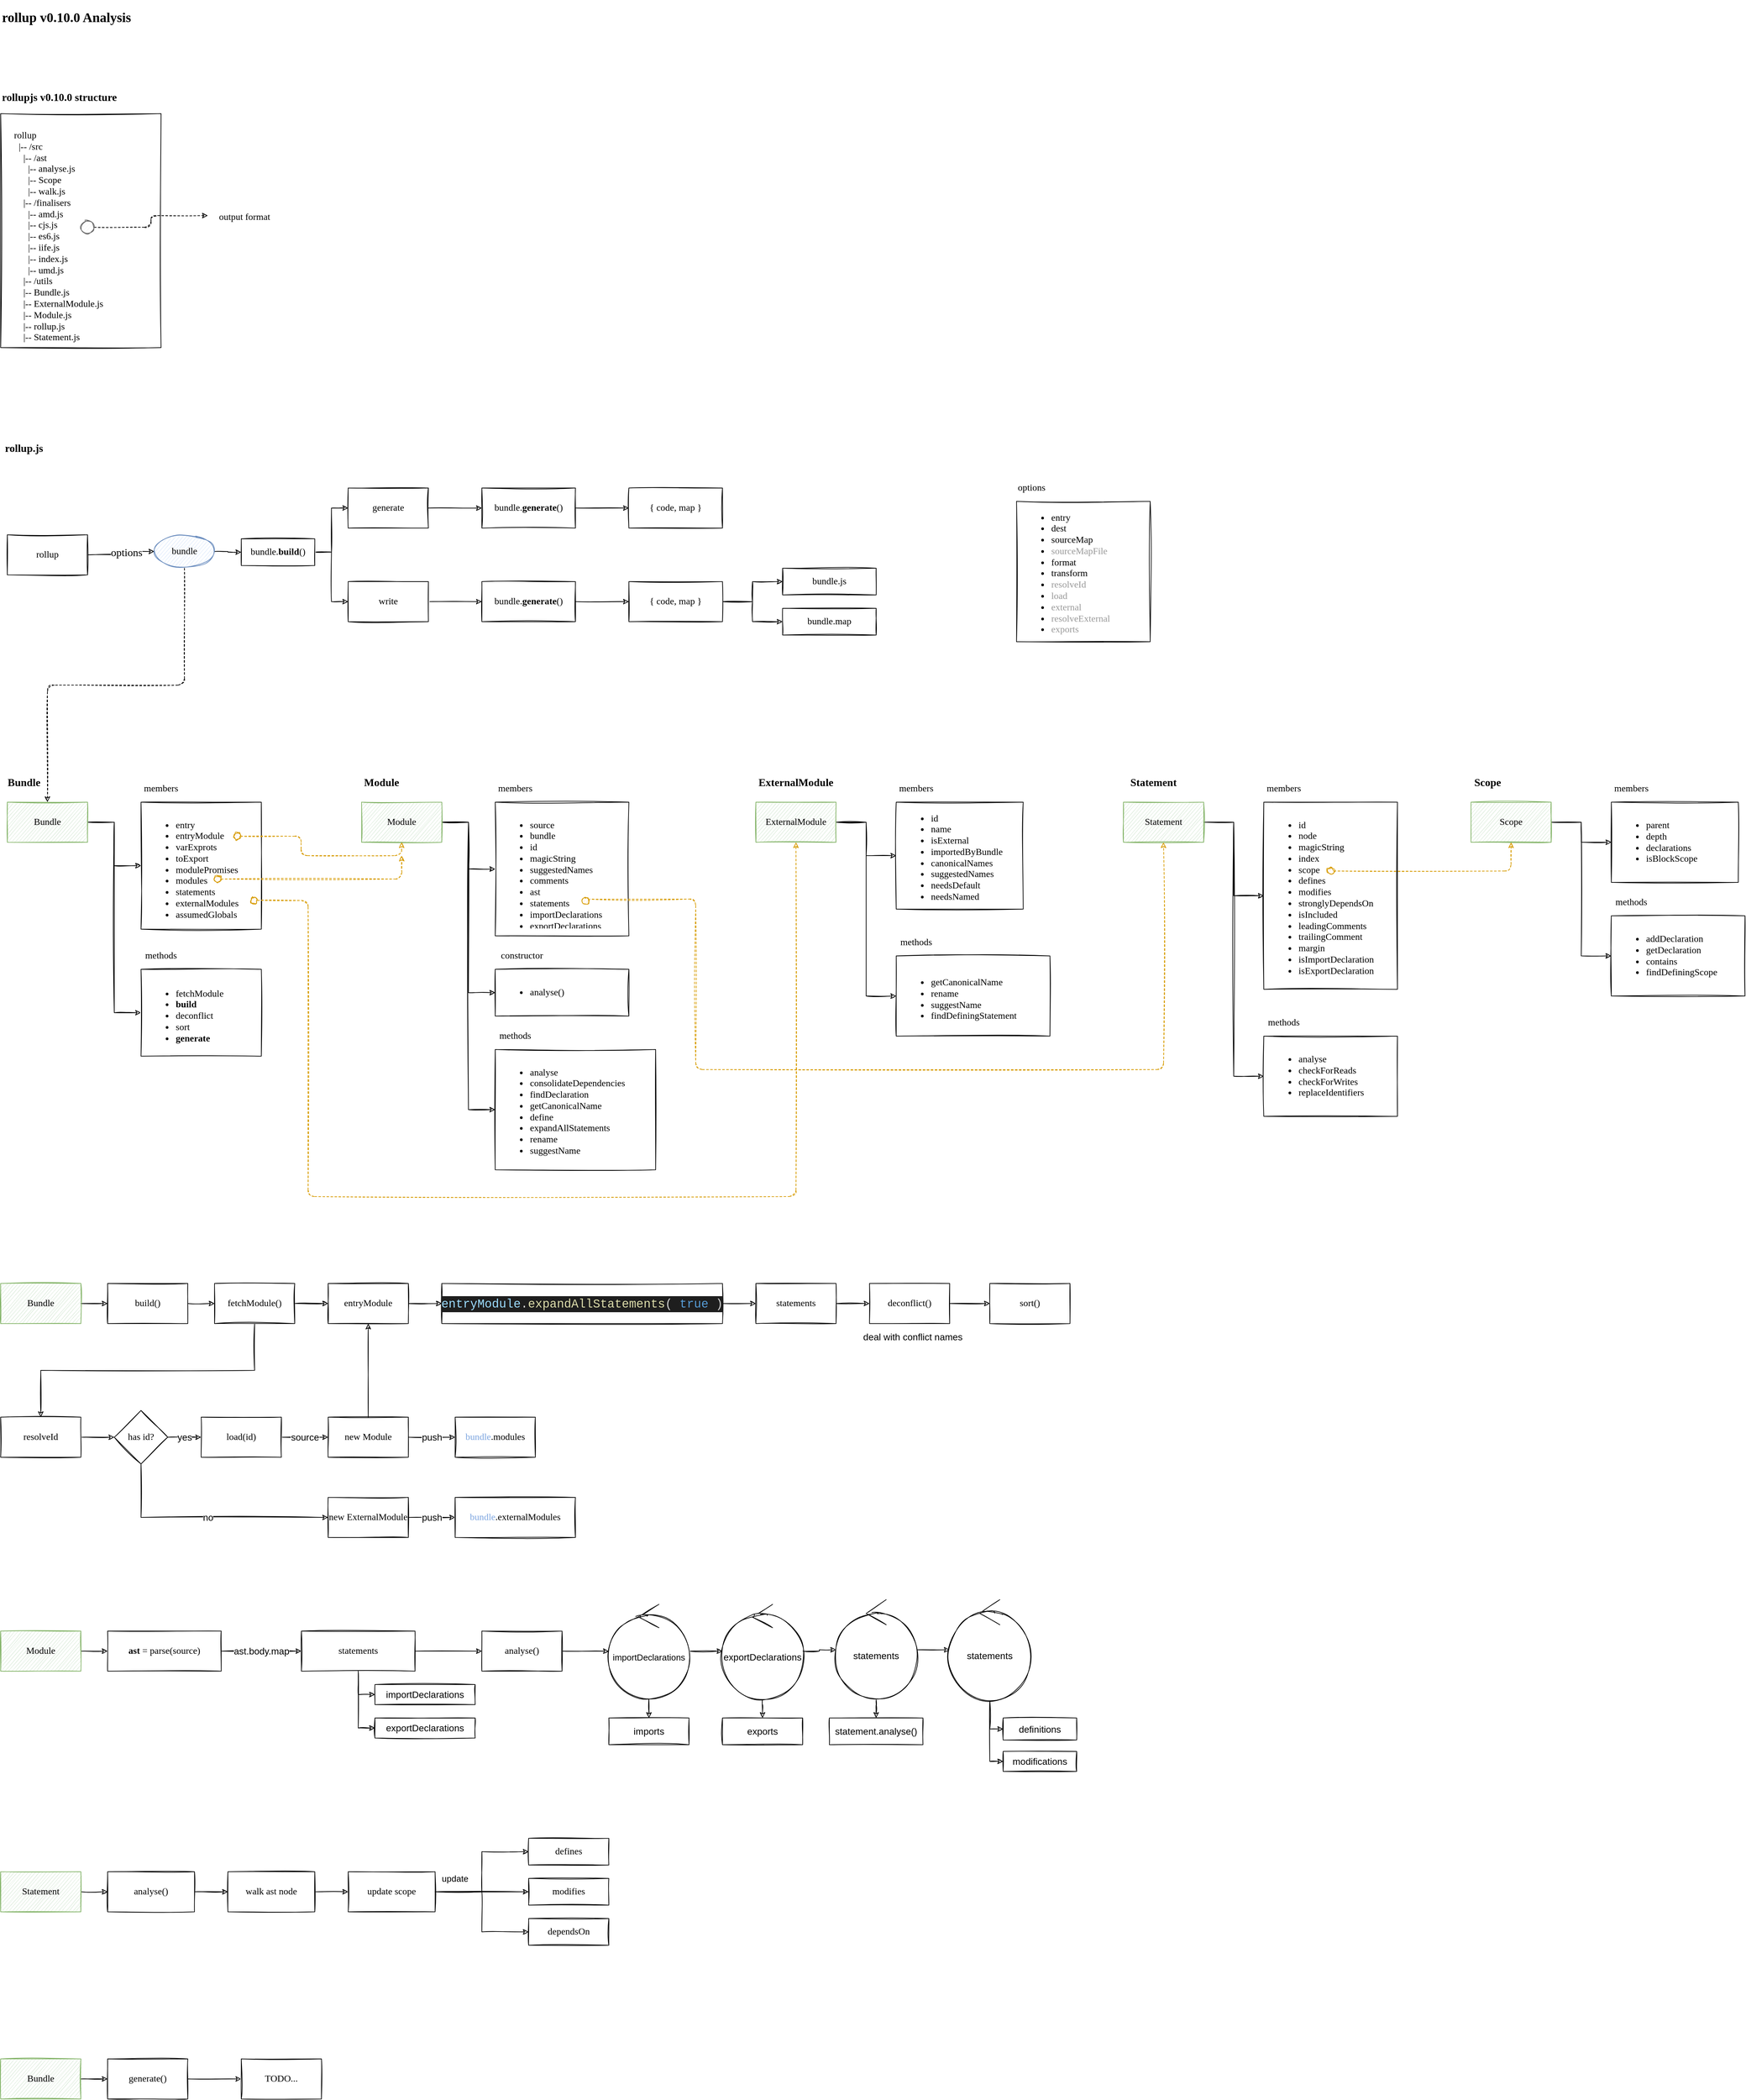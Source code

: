 <mxfile version="14.6.13" type="device"><diagram id="6wDE3NteBayQqx32HrdV" name="第 1 页"><mxGraphModel dx="3244" dy="2444" grid="1" gridSize="10" guides="0" tooltips="1" connect="1" arrows="1" fold="1" page="0" pageScale="1" pageWidth="827" pageHeight="1169" math="0" shadow="0"><root><mxCell id="0"/><mxCell id="1" parent="0"/><mxCell id="DxSUjuSKd_0LJI0FJOBC-99" style="edgeStyle=orthogonalEdgeStyle;rounded=0;sketch=1;orthogonalLoop=1;jettySize=auto;html=1;entryX=0;entryY=0.5;entryDx=0;entryDy=0;fontFamily=Comic Sans MS;fontSize=14;" parent="1" source="DxSUjuSKd_0LJI0FJOBC-1" target="DxSUjuSKd_0LJI0FJOBC-98" edge="1"><mxGeometry relative="1" as="geometry"/></mxCell><mxCell id="DxSUjuSKd_0LJI0FJOBC-112" value="options" style="edgeLabel;html=1;align=center;verticalAlign=middle;resizable=0;points=[];fontSize=16;fontFamily=Comic Sans MS;" parent="DxSUjuSKd_0LJI0FJOBC-99" vertex="1" connectable="0"><mxGeometry x="0.186" y="-1" relative="1" as="geometry"><mxPoint as="offset"/></mxGeometry></mxCell><mxCell id="DxSUjuSKd_0LJI0FJOBC-1" value="rollup" style="whiteSpace=wrap;html=1;fontFamily=Comic Sans MS;sketch=1;fontSize=14;" parent="1" vertex="1"><mxGeometry x="-150" y="200" width="120" height="60" as="geometry"/></mxCell><mxCell id="DxSUjuSKd_0LJI0FJOBC-83" value="" style="edgeStyle=orthogonalEdgeStyle;rounded=0;sketch=1;orthogonalLoop=1;jettySize=auto;html=1;fontFamily=Comic Sans MS;fontSize=14;" parent="1" source="DxSUjuSKd_0LJI0FJOBC-4" target="DxSUjuSKd_0LJI0FJOBC-82" edge="1"><mxGeometry relative="1" as="geometry"/></mxCell><mxCell id="DxSUjuSKd_0LJI0FJOBC-4" value="generate" style="whiteSpace=wrap;html=1;fontFamily=Comic Sans MS;sketch=1;fontSize=14;" parent="1" vertex="1"><mxGeometry x="360" y="130" width="120" height="60" as="geometry"/></mxCell><mxCell id="DxSUjuSKd_0LJI0FJOBC-16" value="" style="edgeStyle=orthogonalEdgeStyle;rounded=0;sketch=1;orthogonalLoop=1;jettySize=auto;html=1;fontFamily=Comic Sans MS;fontSize=14;" parent="1" source="DxSUjuSKd_0LJI0FJOBC-6" target="DxSUjuSKd_0LJI0FJOBC-15" edge="1"><mxGeometry relative="1" as="geometry"/></mxCell><mxCell id="DxSUjuSKd_0LJI0FJOBC-24" style="edgeStyle=orthogonalEdgeStyle;rounded=0;sketch=1;orthogonalLoop=1;jettySize=auto;html=1;entryX=0;entryY=0.5;entryDx=0;entryDy=0;fontFamily=Comic Sans MS;fontSize=14;" parent="1" source="DxSUjuSKd_0LJI0FJOBC-6" target="DxSUjuSKd_0LJI0FJOBC-21" edge="1"><mxGeometry relative="1" as="geometry"/></mxCell><mxCell id="DxSUjuSKd_0LJI0FJOBC-6" value="Bundle" style="whiteSpace=wrap;html=1;fontFamily=Comic Sans MS;sketch=1;fontSize=14;fillColor=#d5e8d4;strokeColor=#82b366;" parent="1" vertex="1"><mxGeometry x="-150" y="600" width="120" height="60" as="geometry"/></mxCell><mxCell id="DxSUjuSKd_0LJI0FJOBC-7" value="Bundle" style="text;html=1;strokeColor=none;fillColor=none;align=center;verticalAlign=middle;whiteSpace=wrap;rounded=0;fontFamily=Comic Sans MS;fontSize=16;fontStyle=1" parent="1" vertex="1"><mxGeometry x="-150" y="560" width="50" height="20" as="geometry"/></mxCell><mxCell id="DxSUjuSKd_0LJI0FJOBC-31" style="edgeStyle=orthogonalEdgeStyle;rounded=0;sketch=1;orthogonalLoop=1;jettySize=auto;html=1;entryX=0;entryY=0.5;entryDx=0;entryDy=0;fontFamily=Comic Sans MS;fontSize=14;" parent="1" source="DxSUjuSKd_0LJI0FJOBC-8" target="DxSUjuSKd_0LJI0FJOBC-25" edge="1"><mxGeometry relative="1" as="geometry"/></mxCell><mxCell id="DxSUjuSKd_0LJI0FJOBC-33" style="edgeStyle=orthogonalEdgeStyle;rounded=0;sketch=1;orthogonalLoop=1;jettySize=auto;html=1;entryX=0;entryY=0.5;entryDx=0;entryDy=0;fontFamily=Comic Sans MS;fontSize=14;" parent="1" source="DxSUjuSKd_0LJI0FJOBC-8" target="DxSUjuSKd_0LJI0FJOBC-28" edge="1"><mxGeometry relative="1" as="geometry"/></mxCell><mxCell id="DxSUjuSKd_0LJI0FJOBC-37" style="edgeStyle=orthogonalEdgeStyle;rounded=0;sketch=1;orthogonalLoop=1;jettySize=auto;html=1;entryX=0;entryY=0.5;entryDx=0;entryDy=0;fontFamily=Comic Sans MS;fontSize=14;" parent="1" source="DxSUjuSKd_0LJI0FJOBC-8" target="DxSUjuSKd_0LJI0FJOBC-34" edge="1"><mxGeometry relative="1" as="geometry"/></mxCell><mxCell id="DxSUjuSKd_0LJI0FJOBC-8" value="Module" style="whiteSpace=wrap;html=1;fontFamily=Comic Sans MS;sketch=1;fontSize=14;fillColor=#d5e8d4;strokeColor=#82b366;" parent="1" vertex="1"><mxGeometry x="380" y="600" width="120" height="60" as="geometry"/></mxCell><mxCell id="DxSUjuSKd_0LJI0FJOBC-9" value="Module" style="text;html=1;strokeColor=none;fillColor=none;align=center;verticalAlign=middle;whiteSpace=wrap;rounded=0;fontFamily=Comic Sans MS;fontSize=16;fontStyle=1" parent="1" vertex="1"><mxGeometry x="380" y="560" width="60" height="20" as="geometry"/></mxCell><mxCell id="DxSUjuSKd_0LJI0FJOBC-58" style="edgeStyle=orthogonalEdgeStyle;rounded=0;sketch=1;orthogonalLoop=1;jettySize=auto;html=1;entryX=0;entryY=0.5;entryDx=0;entryDy=0;fontFamily=Comic Sans MS;fontSize=14;" parent="1" source="DxSUjuSKd_0LJI0FJOBC-11" target="DxSUjuSKd_0LJI0FJOBC-40" edge="1"><mxGeometry relative="1" as="geometry"/></mxCell><mxCell id="DxSUjuSKd_0LJI0FJOBC-59" style="edgeStyle=orthogonalEdgeStyle;rounded=0;sketch=1;orthogonalLoop=1;jettySize=auto;html=1;entryX=0;entryY=0.5;entryDx=0;entryDy=0;fontFamily=Comic Sans MS;fontSize=14;" parent="1" source="DxSUjuSKd_0LJI0FJOBC-11" target="DxSUjuSKd_0LJI0FJOBC-46" edge="1"><mxGeometry relative="1" as="geometry"/></mxCell><mxCell id="DxSUjuSKd_0LJI0FJOBC-11" value="ExternalModule" style="whiteSpace=wrap;html=1;fontFamily=Comic Sans MS;sketch=1;fontSize=14;fillColor=#d5e8d4;strokeColor=#82b366;" parent="1" vertex="1"><mxGeometry x="970" y="600" width="120" height="60" as="geometry"/></mxCell><mxCell id="DxSUjuSKd_0LJI0FJOBC-12" value="ExternalModule" style="text;html=1;strokeColor=none;fillColor=none;align=center;verticalAlign=middle;whiteSpace=wrap;rounded=0;fontFamily=Comic Sans MS;fontSize=16;fontStyle=1" parent="1" vertex="1"><mxGeometry x="970" y="560" width="120" height="20" as="geometry"/></mxCell><mxCell id="DxSUjuSKd_0LJI0FJOBC-92" style="edgeStyle=orthogonalEdgeStyle;rounded=0;sketch=1;orthogonalLoop=1;jettySize=auto;html=1;fontFamily=Comic Sans MS;fontSize=14;" parent="1" source="DxSUjuSKd_0LJI0FJOBC-14" target="DxSUjuSKd_0LJI0FJOBC-90" edge="1"><mxGeometry relative="1" as="geometry"><mxPoint x="560" y="300" as="targetPoint"/></mxGeometry></mxCell><mxCell id="DxSUjuSKd_0LJI0FJOBC-14" value="write" style="whiteSpace=wrap;html=1;fontFamily=Comic Sans MS;sketch=1;fontSize=14;" parent="1" vertex="1"><mxGeometry x="360" y="270" width="120" height="60" as="geometry"/></mxCell><mxCell id="DxSUjuSKd_0LJI0FJOBC-15" value="" style="whiteSpace=wrap;html=1;fontFamily=Comic Sans MS;sketch=1;fontSize=14;" parent="1" vertex="1"><mxGeometry x="50" y="600" width="180" height="190" as="geometry"/></mxCell><mxCell id="DxSUjuSKd_0LJI0FJOBC-18" value="members" style="text;html=1;strokeColor=none;fillColor=none;align=center;verticalAlign=middle;whiteSpace=wrap;rounded=0;fontFamily=Comic Sans MS;fontSize=14;" parent="1" vertex="1"><mxGeometry x="50" y="570" width="60" height="20" as="geometry"/></mxCell><mxCell id="DxSUjuSKd_0LJI0FJOBC-19" value="&lt;ul&gt;&lt;li&gt;entry&lt;/li&gt;&lt;li&gt;entryModule&lt;/li&gt;&lt;li&gt;varExprots&lt;/li&gt;&lt;li&gt;toExport&lt;/li&gt;&lt;li&gt;modulePromises&lt;/li&gt;&lt;li&gt;modules&lt;/li&gt;&lt;li&gt;statements&lt;/li&gt;&lt;li&gt;externalModules&lt;/li&gt;&lt;li&gt;assumedGlobals&lt;/li&gt;&lt;/ul&gt;" style="text;strokeColor=none;fillColor=none;html=1;whiteSpace=wrap;verticalAlign=middle;overflow=hidden;fontFamily=Comic Sans MS;fontSize=14;" parent="1" vertex="1"><mxGeometry x="60" y="610" width="160" height="170" as="geometry"/></mxCell><mxCell id="DxSUjuSKd_0LJI0FJOBC-21" value="" style="whiteSpace=wrap;html=1;fontFamily=Comic Sans MS;sketch=1;fontSize=14;" parent="1" vertex="1"><mxGeometry x="50" y="850" width="180" height="130" as="geometry"/></mxCell><mxCell id="DxSUjuSKd_0LJI0FJOBC-22" value="methods" style="text;html=1;strokeColor=none;fillColor=none;align=center;verticalAlign=middle;whiteSpace=wrap;rounded=0;fontFamily=Comic Sans MS;fontSize=14;" parent="1" vertex="1"><mxGeometry x="50" y="820" width="60" height="20" as="geometry"/></mxCell><mxCell id="DxSUjuSKd_0LJI0FJOBC-23" value="&lt;ul&gt;&lt;li&gt;fetchModule&lt;/li&gt;&lt;li&gt;&lt;b&gt;build&lt;/b&gt;&lt;/li&gt;&lt;li&gt;deconflict&lt;/li&gt;&lt;li&gt;sort&lt;/li&gt;&lt;li&gt;&lt;b&gt;generate&lt;/b&gt;&lt;br&gt;&lt;/li&gt;&lt;/ul&gt;" style="text;strokeColor=none;fillColor=none;html=1;whiteSpace=wrap;verticalAlign=middle;overflow=hidden;fontFamily=Comic Sans MS;fontSize=14;" parent="1" vertex="1"><mxGeometry x="60" y="860" width="160" height="120" as="geometry"/></mxCell><mxCell id="DxSUjuSKd_0LJI0FJOBC-25" value="" style="whiteSpace=wrap;html=1;fontFamily=Comic Sans MS;sketch=1;fontSize=14;" parent="1" vertex="1"><mxGeometry x="580" y="600" width="200" height="200" as="geometry"/></mxCell><mxCell id="DxSUjuSKd_0LJI0FJOBC-26" value="members" style="text;html=1;strokeColor=none;fillColor=none;align=center;verticalAlign=middle;whiteSpace=wrap;rounded=0;fontFamily=Comic Sans MS;fontSize=14;" parent="1" vertex="1"><mxGeometry x="580" y="570" width="60" height="20" as="geometry"/></mxCell><mxCell id="DxSUjuSKd_0LJI0FJOBC-27" value="&lt;ul&gt;&lt;li&gt;source&lt;/li&gt;&lt;li&gt;bundle&lt;/li&gt;&lt;li&gt;id&lt;/li&gt;&lt;li&gt;magicString&lt;/li&gt;&lt;li&gt;suggestedNames&lt;/li&gt;&lt;li&gt;comments&lt;/li&gt;&lt;li&gt;ast&lt;/li&gt;&lt;li&gt;statements&lt;/li&gt;&lt;li&gt;importDeclarations&lt;/li&gt;&lt;li&gt;exportDeclarations&lt;/li&gt;&lt;/ul&gt;" style="text;strokeColor=none;fillColor=none;html=1;whiteSpace=wrap;verticalAlign=middle;overflow=hidden;fontFamily=Comic Sans MS;fontSize=14;" parent="1" vertex="1"><mxGeometry x="590" y="610" width="180" height="180" as="geometry"/></mxCell><mxCell id="DxSUjuSKd_0LJI0FJOBC-28" value="" style="whiteSpace=wrap;html=1;fontFamily=Comic Sans MS;sketch=1;fontSize=14;" parent="1" vertex="1"><mxGeometry x="580" y="850" width="200" height="70" as="geometry"/></mxCell><mxCell id="DxSUjuSKd_0LJI0FJOBC-29" value="constructor" style="text;html=1;strokeColor=none;fillColor=none;align=center;verticalAlign=middle;whiteSpace=wrap;rounded=0;fontFamily=Comic Sans MS;fontSize=14;" parent="1" vertex="1"><mxGeometry x="580" y="820" width="80" height="20" as="geometry"/></mxCell><mxCell id="DxSUjuSKd_0LJI0FJOBC-30" value="&lt;ul&gt;&lt;li&gt;analyse()&lt;/li&gt;&lt;/ul&gt;" style="text;strokeColor=none;fillColor=none;html=1;whiteSpace=wrap;verticalAlign=middle;overflow=hidden;fontFamily=Comic Sans MS;fontSize=14;" parent="1" vertex="1"><mxGeometry x="590" y="860" width="170" height="40" as="geometry"/></mxCell><mxCell id="DxSUjuSKd_0LJI0FJOBC-34" value="" style="whiteSpace=wrap;html=1;fontFamily=Comic Sans MS;sketch=1;fontSize=14;" parent="1" vertex="1"><mxGeometry x="580" y="970" width="240" height="180" as="geometry"/></mxCell><mxCell id="DxSUjuSKd_0LJI0FJOBC-35" value="methods" style="text;html=1;strokeColor=none;fillColor=none;align=center;verticalAlign=middle;whiteSpace=wrap;rounded=0;fontFamily=Comic Sans MS;fontSize=14;" parent="1" vertex="1"><mxGeometry x="580" y="940" width="60" height="20" as="geometry"/></mxCell><mxCell id="DxSUjuSKd_0LJI0FJOBC-36" value="&lt;ul&gt;&lt;li&gt;analyse&lt;/li&gt;&lt;li&gt;consolidateDependencies&lt;/li&gt;&lt;li&gt;findDeclaration&lt;/li&gt;&lt;li&gt;getCanonicalName&lt;/li&gt;&lt;li&gt;define&lt;br&gt;&lt;/li&gt;&lt;li&gt;expandAllStatements&lt;/li&gt;&lt;li&gt;rename&lt;/li&gt;&lt;li&gt;suggestName&lt;/li&gt;&lt;/ul&gt;" style="text;strokeColor=none;fillColor=none;html=1;whiteSpace=wrap;verticalAlign=middle;overflow=hidden;fontFamily=Comic Sans MS;fontSize=14;" parent="1" vertex="1"><mxGeometry x="590" y="980" width="220" height="160" as="geometry"/></mxCell><mxCell id="DxSUjuSKd_0LJI0FJOBC-40" value="" style="whiteSpace=wrap;html=1;fontFamily=Comic Sans MS;sketch=1;fontSize=14;" parent="1" vertex="1"><mxGeometry x="1180" y="600" width="190" height="160" as="geometry"/></mxCell><mxCell id="DxSUjuSKd_0LJI0FJOBC-41" value="members" style="text;html=1;strokeColor=none;fillColor=none;align=center;verticalAlign=middle;whiteSpace=wrap;rounded=0;fontFamily=Comic Sans MS;fontSize=14;" parent="1" vertex="1"><mxGeometry x="1180" y="570" width="60" height="20" as="geometry"/></mxCell><mxCell id="DxSUjuSKd_0LJI0FJOBC-42" value="&lt;ul&gt;&lt;li&gt;id&lt;/li&gt;&lt;li&gt;name&lt;/li&gt;&lt;li&gt;isExternal&lt;/li&gt;&lt;li&gt;importedByBundle&lt;/li&gt;&lt;li&gt;canonicalNames&lt;/li&gt;&lt;li&gt;suggestedNames&lt;/li&gt;&lt;li&gt;needsDefault&lt;/li&gt;&lt;li&gt;needsNamed&lt;/li&gt;&lt;/ul&gt;" style="text;strokeColor=none;fillColor=none;html=1;whiteSpace=wrap;verticalAlign=middle;overflow=hidden;fontFamily=Comic Sans MS;fontSize=14;" parent="1" vertex="1"><mxGeometry x="1190" y="600" width="180" height="150" as="geometry"/></mxCell><mxCell id="DxSUjuSKd_0LJI0FJOBC-46" value="" style="whiteSpace=wrap;html=1;fontFamily=Comic Sans MS;sketch=1;fontSize=14;" parent="1" vertex="1"><mxGeometry x="1180" y="830" width="230" height="120" as="geometry"/></mxCell><mxCell id="DxSUjuSKd_0LJI0FJOBC-47" value="methods" style="text;html=1;strokeColor=none;fillColor=none;align=center;verticalAlign=middle;whiteSpace=wrap;rounded=0;fontFamily=Comic Sans MS;fontSize=14;" parent="1" vertex="1"><mxGeometry x="1180" y="800" width="60" height="20" as="geometry"/></mxCell><mxCell id="DxSUjuSKd_0LJI0FJOBC-48" value="&lt;ul&gt;&lt;li&gt;getCanonicalName&lt;/li&gt;&lt;li&gt;rename&lt;/li&gt;&lt;li&gt;suggestName&lt;/li&gt;&lt;li&gt;findDefiningStatement&lt;/li&gt;&lt;/ul&gt;" style="text;strokeColor=none;fillColor=none;html=1;whiteSpace=wrap;verticalAlign=middle;overflow=hidden;fontFamily=Comic Sans MS;fontSize=14;" parent="1" vertex="1"><mxGeometry x="1190" y="840" width="210" height="110" as="geometry"/></mxCell><mxCell id="DxSUjuSKd_0LJI0FJOBC-60" value="rollup.js" style="text;html=1;strokeColor=none;fillColor=none;align=center;verticalAlign=middle;whiteSpace=wrap;rounded=0;fontFamily=Comic Sans MS;fontSize=16;fontStyle=1" parent="1" vertex="1"><mxGeometry x="-160" y="60" width="70" height="20" as="geometry"/></mxCell><mxCell id="DxSUjuSKd_0LJI0FJOBC-62" style="edgeStyle=orthogonalEdgeStyle;rounded=0;sketch=1;orthogonalLoop=1;jettySize=auto;html=1;entryX=0;entryY=0.5;entryDx=0;entryDy=0;fontFamily=Comic Sans MS;fontSize=14;" parent="1" source="DxSUjuSKd_0LJI0FJOBC-64" target="DxSUjuSKd_0LJI0FJOBC-66" edge="1"><mxGeometry relative="1" as="geometry"/></mxCell><mxCell id="DxSUjuSKd_0LJI0FJOBC-63" style="edgeStyle=orthogonalEdgeStyle;rounded=0;sketch=1;orthogonalLoop=1;jettySize=auto;html=1;entryX=0;entryY=0.5;entryDx=0;entryDy=0;fontFamily=Comic Sans MS;fontSize=14;" parent="1" source="DxSUjuSKd_0LJI0FJOBC-64" target="DxSUjuSKd_0LJI0FJOBC-69" edge="1"><mxGeometry relative="1" as="geometry"/></mxCell><mxCell id="DxSUjuSKd_0LJI0FJOBC-64" value="Statement" style="whiteSpace=wrap;html=1;fontFamily=Comic Sans MS;sketch=1;fontSize=14;fillColor=#d5e8d4;strokeColor=#82b366;" parent="1" vertex="1"><mxGeometry x="1520" y="600" width="120" height="60" as="geometry"/></mxCell><mxCell id="DxSUjuSKd_0LJI0FJOBC-65" value="Statement" style="text;html=1;strokeColor=none;fillColor=none;align=center;verticalAlign=middle;whiteSpace=wrap;rounded=0;fontFamily=Comic Sans MS;fontSize=16;fontStyle=1" parent="1" vertex="1"><mxGeometry x="1520" y="560" width="90" height="20" as="geometry"/></mxCell><mxCell id="DxSUjuSKd_0LJI0FJOBC-66" value="" style="whiteSpace=wrap;html=1;fontFamily=Comic Sans MS;sketch=1;fontSize=14;" parent="1" vertex="1"><mxGeometry x="1730" y="600" width="200" height="280" as="geometry"/></mxCell><mxCell id="DxSUjuSKd_0LJI0FJOBC-67" value="members" style="text;html=1;strokeColor=none;fillColor=none;align=center;verticalAlign=middle;whiteSpace=wrap;rounded=0;fontFamily=Comic Sans MS;fontSize=14;" parent="1" vertex="1"><mxGeometry x="1730" y="570" width="60" height="20" as="geometry"/></mxCell><mxCell id="DxSUjuSKd_0LJI0FJOBC-68" value="&lt;ul&gt;&lt;li&gt;id&lt;/li&gt;&lt;li&gt;node&lt;/li&gt;&lt;li&gt;magicString&lt;/li&gt;&lt;li&gt;index&lt;/li&gt;&lt;li&gt;scope&lt;/li&gt;&lt;li&gt;defines&lt;/li&gt;&lt;li&gt;modifies&lt;/li&gt;&lt;li&gt;stronglyDependsOn&lt;/li&gt;&lt;li&gt;isIncluded&lt;/li&gt;&lt;li&gt;leadingComments&lt;/li&gt;&lt;li&gt;trailingComment&lt;/li&gt;&lt;li&gt;margin&lt;/li&gt;&lt;li&gt;isImportDeclaration&lt;/li&gt;&lt;li&gt;isExportDeclaration&lt;/li&gt;&lt;/ul&gt;" style="text;strokeColor=none;fillColor=none;html=1;whiteSpace=wrap;verticalAlign=middle;overflow=hidden;fontFamily=Comic Sans MS;fontSize=14;" parent="1" vertex="1"><mxGeometry x="1740" y="610" width="180" height="260" as="geometry"/></mxCell><mxCell id="DxSUjuSKd_0LJI0FJOBC-69" value="" style="whiteSpace=wrap;html=1;fontFamily=Comic Sans MS;sketch=1;fontSize=14;" parent="1" vertex="1"><mxGeometry x="1730" y="950" width="200" height="120" as="geometry"/></mxCell><mxCell id="DxSUjuSKd_0LJI0FJOBC-70" value="methods" style="text;html=1;strokeColor=none;fillColor=none;align=center;verticalAlign=middle;whiteSpace=wrap;rounded=0;fontFamily=Comic Sans MS;fontSize=14;" parent="1" vertex="1"><mxGeometry x="1730" y="920" width="60" height="20" as="geometry"/></mxCell><mxCell id="DxSUjuSKd_0LJI0FJOBC-71" value="&lt;ul&gt;&lt;li&gt;analyse&lt;/li&gt;&lt;li&gt;checkForReads&lt;/li&gt;&lt;li&gt;checkForWrites&lt;/li&gt;&lt;li&gt;replaceIdentifiers&lt;/li&gt;&lt;/ul&gt;" style="text;strokeColor=none;fillColor=none;html=1;whiteSpace=wrap;verticalAlign=middle;overflow=hidden;fontFamily=Comic Sans MS;fontSize=14;" parent="1" vertex="1"><mxGeometry x="1740" y="960" width="180" height="100" as="geometry"/></mxCell><mxCell id="DxSUjuSKd_0LJI0FJOBC-72" style="edgeStyle=orthogonalEdgeStyle;rounded=0;sketch=1;orthogonalLoop=1;jettySize=auto;html=1;entryX=0;entryY=0.5;entryDx=0;entryDy=0;fontFamily=Comic Sans MS;fontSize=14;" parent="1" source="DxSUjuSKd_0LJI0FJOBC-74" target="DxSUjuSKd_0LJI0FJOBC-76" edge="1"><mxGeometry relative="1" as="geometry"/></mxCell><mxCell id="DxSUjuSKd_0LJI0FJOBC-73" style="edgeStyle=orthogonalEdgeStyle;rounded=0;sketch=1;orthogonalLoop=1;jettySize=auto;html=1;entryX=0;entryY=0.5;entryDx=0;entryDy=0;fontFamily=Comic Sans MS;fontSize=14;" parent="1" source="DxSUjuSKd_0LJI0FJOBC-74" target="DxSUjuSKd_0LJI0FJOBC-79" edge="1"><mxGeometry relative="1" as="geometry"/></mxCell><mxCell id="DxSUjuSKd_0LJI0FJOBC-74" value="Scope" style="whiteSpace=wrap;html=1;fontFamily=Comic Sans MS;sketch=1;fontSize=14;fillColor=#d5e8d4;strokeColor=#82b366;" parent="1" vertex="1"><mxGeometry x="2040" y="600" width="120" height="60" as="geometry"/></mxCell><mxCell id="DxSUjuSKd_0LJI0FJOBC-75" value="Scope" style="text;html=1;strokeColor=none;fillColor=none;align=center;verticalAlign=middle;whiteSpace=wrap;rounded=0;fontFamily=Comic Sans MS;fontSize=16;fontStyle=1" parent="1" vertex="1"><mxGeometry x="2040" y="560" width="50" height="20" as="geometry"/></mxCell><mxCell id="DxSUjuSKd_0LJI0FJOBC-76" value="" style="whiteSpace=wrap;html=1;fontFamily=Comic Sans MS;sketch=1;fontSize=14;" parent="1" vertex="1"><mxGeometry x="2250" y="600" width="190" height="120" as="geometry"/></mxCell><mxCell id="DxSUjuSKd_0LJI0FJOBC-77" value="members" style="text;html=1;strokeColor=none;fillColor=none;align=center;verticalAlign=middle;whiteSpace=wrap;rounded=0;fontFamily=Comic Sans MS;fontSize=14;" parent="1" vertex="1"><mxGeometry x="2250" y="570" width="60" height="20" as="geometry"/></mxCell><mxCell id="DxSUjuSKd_0LJI0FJOBC-78" value="&lt;ul&gt;&lt;li&gt;parent&lt;/li&gt;&lt;li&gt;depth&lt;/li&gt;&lt;li&gt;&lt;span&gt;declarations&lt;/span&gt;&lt;br&gt;&lt;/li&gt;&lt;li&gt;isBlockScope&lt;/li&gt;&lt;/ul&gt;" style="text;strokeColor=none;fillColor=none;html=1;whiteSpace=wrap;verticalAlign=middle;overflow=hidden;fontFamily=Comic Sans MS;fontSize=14;" parent="1" vertex="1"><mxGeometry x="2260" y="610" width="150" height="100" as="geometry"/></mxCell><mxCell id="DxSUjuSKd_0LJI0FJOBC-79" value="" style="whiteSpace=wrap;html=1;fontFamily=Comic Sans MS;sketch=1;fontSize=14;" parent="1" vertex="1"><mxGeometry x="2250" y="770" width="200" height="120" as="geometry"/></mxCell><mxCell id="DxSUjuSKd_0LJI0FJOBC-80" value="methods" style="text;html=1;strokeColor=none;fillColor=none;align=center;verticalAlign=middle;whiteSpace=wrap;rounded=0;fontFamily=Comic Sans MS;fontSize=14;" parent="1" vertex="1"><mxGeometry x="2250" y="740" width="60" height="20" as="geometry"/></mxCell><mxCell id="DxSUjuSKd_0LJI0FJOBC-81" value="&lt;ul&gt;&lt;li&gt;addDeclaration&lt;/li&gt;&lt;li&gt;getDeclaration&lt;/li&gt;&lt;li&gt;contains&lt;/li&gt;&lt;li&gt;findDefiningScope&lt;/li&gt;&lt;/ul&gt;" style="text;strokeColor=none;fillColor=none;html=1;whiteSpace=wrap;verticalAlign=middle;overflow=hidden;fontFamily=Comic Sans MS;fontSize=14;" parent="1" vertex="1"><mxGeometry x="2260" y="780" width="180" height="100" as="geometry"/></mxCell><mxCell id="DxSUjuSKd_0LJI0FJOBC-85" value="" style="edgeStyle=orthogonalEdgeStyle;rounded=0;sketch=1;orthogonalLoop=1;jettySize=auto;html=1;fontFamily=Comic Sans MS;fontSize=14;" parent="1" source="DxSUjuSKd_0LJI0FJOBC-82" target="DxSUjuSKd_0LJI0FJOBC-84" edge="1"><mxGeometry relative="1" as="geometry"/></mxCell><mxCell id="DxSUjuSKd_0LJI0FJOBC-82" value="bundle.&lt;b&gt;generate&lt;/b&gt;()" style="whiteSpace=wrap;html=1;fontFamily=Comic Sans MS;sketch=1;fontSize=14;" parent="1" vertex="1"><mxGeometry x="560" y="130" width="140" height="60" as="geometry"/></mxCell><mxCell id="DxSUjuSKd_0LJI0FJOBC-84" value="{ code, map }" style="whiteSpace=wrap;html=1;fontFamily=Comic Sans MS;sketch=1;fontSize=14;" parent="1" vertex="1"><mxGeometry x="780" y="130" width="140" height="60" as="geometry"/></mxCell><mxCell id="DxSUjuSKd_0LJI0FJOBC-89" value="" style="edgeStyle=orthogonalEdgeStyle;rounded=0;sketch=1;orthogonalLoop=1;jettySize=auto;html=1;fontFamily=Comic Sans MS;fontSize=14;" parent="1" source="DxSUjuSKd_0LJI0FJOBC-90" target="DxSUjuSKd_0LJI0FJOBC-91" edge="1"><mxGeometry relative="1" as="geometry"/></mxCell><mxCell id="DxSUjuSKd_0LJI0FJOBC-90" value="bundle.&lt;b&gt;generate&lt;/b&gt;()" style="whiteSpace=wrap;html=1;fontFamily=Comic Sans MS;sketch=1;fontSize=14;" parent="1" vertex="1"><mxGeometry x="560" y="270" width="140" height="60" as="geometry"/></mxCell><mxCell id="DxSUjuSKd_0LJI0FJOBC-95" value="" style="edgeStyle=orthogonalEdgeStyle;rounded=0;sketch=1;orthogonalLoop=1;jettySize=auto;html=1;fontFamily=Comic Sans MS;fontSize=14;" parent="1" source="DxSUjuSKd_0LJI0FJOBC-91" target="DxSUjuSKd_0LJI0FJOBC-94" edge="1"><mxGeometry relative="1" as="geometry"/></mxCell><mxCell id="DxSUjuSKd_0LJI0FJOBC-97" style="edgeStyle=orthogonalEdgeStyle;rounded=0;sketch=1;orthogonalLoop=1;jettySize=auto;html=1;fontFamily=Comic Sans MS;fontSize=14;" parent="1" source="DxSUjuSKd_0LJI0FJOBC-91" target="DxSUjuSKd_0LJI0FJOBC-96" edge="1"><mxGeometry relative="1" as="geometry"/></mxCell><mxCell id="DxSUjuSKd_0LJI0FJOBC-91" value="{ code, map }" style="whiteSpace=wrap;html=1;fontFamily=Comic Sans MS;sketch=1;fontSize=14;" parent="1" vertex="1"><mxGeometry x="780" y="270" width="140" height="60" as="geometry"/></mxCell><mxCell id="DxSUjuSKd_0LJI0FJOBC-94" value="bundle.js" style="whiteSpace=wrap;html=1;fontFamily=Comic Sans MS;sketch=1;fontSize=14;" parent="1" vertex="1"><mxGeometry x="1010" y="250" width="140" height="40" as="geometry"/></mxCell><mxCell id="DxSUjuSKd_0LJI0FJOBC-96" value="bundle.map" style="whiteSpace=wrap;html=1;fontFamily=Comic Sans MS;sketch=1;fontSize=14;" parent="1" vertex="1"><mxGeometry x="1010" y="310" width="140" height="40" as="geometry"/></mxCell><mxCell id="DxSUjuSKd_0LJI0FJOBC-101" style="edgeStyle=orthogonalEdgeStyle;rounded=1;sketch=1;orthogonalLoop=1;jettySize=auto;html=1;fontFamily=Comic Sans MS;fontSize=14;exitX=0.5;exitY=1;exitDx=0;exitDy=0;dashed=1;" parent="1" source="DxSUjuSKd_0LJI0FJOBC-98" target="DxSUjuSKd_0LJI0FJOBC-6" edge="1"><mxGeometry relative="1" as="geometry"/></mxCell><mxCell id="adqlNZD5uKPwrL93I8Wn-90" value="" style="edgeStyle=orthogonalEdgeStyle;rounded=0;sketch=1;orthogonalLoop=1;jettySize=auto;html=1;fontSize=13;" edge="1" parent="1" source="DxSUjuSKd_0LJI0FJOBC-98" target="adqlNZD5uKPwrL93I8Wn-89"><mxGeometry relative="1" as="geometry"/></mxCell><mxCell id="DxSUjuSKd_0LJI0FJOBC-98" value="bundle" style="ellipse;whiteSpace=wrap;html=1;fontFamily=Comic Sans MS;fontSize=14;sketch=1;fillColor=#dae8fc;strokeColor=#6c8ebf;" parent="1" vertex="1"><mxGeometry x="70" y="200" width="90" height="50" as="geometry"/></mxCell><mxCell id="DxSUjuSKd_0LJI0FJOBC-102" value="rollup v0.10.0 Analysis" style="text;html=1;strokeColor=none;fillColor=none;align=left;verticalAlign=middle;whiteSpace=wrap;rounded=0;fontFamily=Comic Sans MS;fontSize=20;fontStyle=1" parent="1" vertex="1"><mxGeometry x="-160" y="-600" width="250" height="50" as="geometry"/></mxCell><mxCell id="DxSUjuSKd_0LJI0FJOBC-104" value="rollup&lt;br&gt;&amp;nbsp; |-- /src&lt;br&gt;&amp;nbsp; &amp;nbsp; |-- /ast&lt;br&gt;&amp;nbsp; &amp;nbsp; &amp;nbsp; |-- analyse.js&lt;br&gt;&amp;nbsp; &amp;nbsp; &amp;nbsp; |-- Scope&lt;br&gt;&amp;nbsp; &amp;nbsp; &amp;nbsp; |-- walk.js&lt;br&gt;&amp;nbsp; &amp;nbsp; |-- /finalisers&lt;br&gt;&amp;nbsp; &amp;nbsp; &amp;nbsp; |-- amd.js&lt;br&gt;&amp;nbsp; &amp;nbsp; &amp;nbsp; |-- cjs.js&lt;br&gt;&amp;nbsp; &amp;nbsp; &amp;nbsp; |-- es6.js&lt;br&gt;&amp;nbsp; &amp;nbsp; &amp;nbsp; |-- iife.js&lt;br&gt;&amp;nbsp; &amp;nbsp; &amp;nbsp; |-- index.js&lt;br&gt;&amp;nbsp; &amp;nbsp; &amp;nbsp; |-- umd.js&lt;br&gt;&amp;nbsp; &amp;nbsp; |-- /utils&lt;br&gt;&amp;nbsp; &amp;nbsp; |-- Bundle.js&lt;br&gt;&amp;nbsp; &amp;nbsp; |-- ExternalModule.js&lt;br&gt;&amp;nbsp; &amp;nbsp; |-- Module.js&lt;br&gt;&amp;nbsp; &amp;nbsp; |-- rollup.js&lt;br&gt;&amp;nbsp; &amp;nbsp; |-- Statement.js" style="whiteSpace=wrap;html=1;fontFamily=Comic Sans MS;sketch=1;fontSize=14;align=left;spacingLeft=20;verticalAlign=top;spacingTop=20;labelBackgroundColor=none;spacing=0;labelBorderColor=none;" parent="1" vertex="1"><mxGeometry x="-160" y="-430" width="240" height="350" as="geometry"/></mxCell><mxCell id="DxSUjuSKd_0LJI0FJOBC-105" value="rollupjs v0.10.0 structure" style="text;html=1;strokeColor=none;fillColor=none;align=left;verticalAlign=middle;whiteSpace=wrap;rounded=0;fontFamily=Comic Sans MS;fontSize=16;fontStyle=1" parent="1" vertex="1"><mxGeometry x="-160" y="-470" width="210" height="30" as="geometry"/></mxCell><mxCell id="DxSUjuSKd_0LJI0FJOBC-110" style="edgeStyle=orthogonalEdgeStyle;rounded=1;sketch=1;orthogonalLoop=1;jettySize=auto;html=1;dashed=1;fontFamily=Comic Sans MS;fontSize=16;" parent="1" source="DxSUjuSKd_0LJI0FJOBC-109" target="DxSUjuSKd_0LJI0FJOBC-111" edge="1"><mxGeometry relative="1" as="geometry"><mxPoint x="150" y="-255" as="targetPoint"/></mxGeometry></mxCell><mxCell id="DxSUjuSKd_0LJI0FJOBC-109" value="" style="ellipse;whiteSpace=wrap;html=1;aspect=fixed;labelBackgroundColor=none;sketch=1;fontFamily=Comic Sans MS;fontSize=16;align=left;fillColor=#f5f5f5;strokeColor=#666666;fontColor=#333333;" parent="1" vertex="1"><mxGeometry x="-40" y="-270" width="20" height="20" as="geometry"/></mxCell><mxCell id="DxSUjuSKd_0LJI0FJOBC-111" value="&lt;font style=&quot;font-size: 14px&quot;&gt;output format&lt;/font&gt;" style="text;html=1;strokeColor=none;fillColor=none;align=center;verticalAlign=middle;whiteSpace=wrap;rounded=0;labelBackgroundColor=none;sketch=1;fontFamily=Comic Sans MS;fontSize=16;" parent="1" vertex="1"><mxGeometry x="150" y="-290" width="110" height="25" as="geometry"/></mxCell><mxCell id="DxSUjuSKd_0LJI0FJOBC-113" value="" style="whiteSpace=wrap;html=1;fontFamily=Comic Sans MS;sketch=1;fontSize=14;" parent="1" vertex="1"><mxGeometry x="1360" y="150" width="200" height="210" as="geometry"/></mxCell><mxCell id="DxSUjuSKd_0LJI0FJOBC-114" value="options" style="text;html=1;strokeColor=none;fillColor=none;align=left;verticalAlign=middle;whiteSpace=wrap;rounded=0;fontFamily=Comic Sans MS;fontSize=14;" parent="1" vertex="1"><mxGeometry x="1360" y="120" width="60" height="20" as="geometry"/></mxCell><mxCell id="DxSUjuSKd_0LJI0FJOBC-115" value="&lt;ul&gt;&lt;li&gt;entry&lt;/li&gt;&lt;li&gt;dest&lt;/li&gt;&lt;li&gt;sourceMap&lt;/li&gt;&lt;li&gt;&lt;font color=&quot;#999999&quot;&gt;sourceMapFile&lt;/font&gt;&lt;/li&gt;&lt;li&gt;format&lt;/li&gt;&lt;li&gt;transform&lt;/li&gt;&lt;li&gt;&lt;font color=&quot;#999999&quot;&gt;resolveId&lt;/font&gt;&lt;/li&gt;&lt;li&gt;&lt;font color=&quot;#999999&quot;&gt;load&lt;/font&gt;&lt;/li&gt;&lt;li&gt;&lt;font color=&quot;#999999&quot;&gt;external&lt;/font&gt;&lt;/li&gt;&lt;li&gt;&lt;font color=&quot;#999999&quot;&gt;resolveExternal&lt;/font&gt;&lt;/li&gt;&lt;li&gt;&lt;font color=&quot;#999999&quot;&gt;exports&lt;/font&gt;&lt;/li&gt;&lt;/ul&gt;" style="text;strokeColor=none;fillColor=none;html=1;whiteSpace=wrap;verticalAlign=middle;overflow=hidden;fontFamily=Comic Sans MS;fontSize=14;" parent="1" vertex="1"><mxGeometry x="1370" y="150" width="180" height="210" as="geometry"/></mxCell><mxCell id="DxSUjuSKd_0LJI0FJOBC-117" style="edgeStyle=orthogonalEdgeStyle;rounded=1;sketch=1;orthogonalLoop=1;jettySize=auto;html=1;entryX=0.5;entryY=1;entryDx=0;entryDy=0;dashed=1;fontFamily=Comic Sans MS;fontSize=16;fillColor=#ffe6cc;strokeColor=#d79b00;" parent="1" source="DxSUjuSKd_0LJI0FJOBC-116" target="DxSUjuSKd_0LJI0FJOBC-74" edge="1"><mxGeometry relative="1" as="geometry"/></mxCell><mxCell id="DxSUjuSKd_0LJI0FJOBC-116" value="" style="ellipse;whiteSpace=wrap;html=1;aspect=fixed;labelBackgroundColor=none;sketch=1;fontFamily=Comic Sans MS;fontSize=16;align=left;fillColor=#ffe6cc;strokeColor=#d79b00;" parent="1" vertex="1"><mxGeometry x="1825" y="698" width="10" height="10" as="geometry"/></mxCell><mxCell id="DxSUjuSKd_0LJI0FJOBC-120" style="edgeStyle=orthogonalEdgeStyle;rounded=1;sketch=1;orthogonalLoop=1;jettySize=auto;html=1;entryX=0.5;entryY=1;entryDx=0;entryDy=0;dashed=1;fontFamily=Comic Sans MS;fontSize=16;fillColor=#ffe6cc;strokeColor=#d79b00;" parent="1" source="DxSUjuSKd_0LJI0FJOBC-119" target="DxSUjuSKd_0LJI0FJOBC-64" edge="1"><mxGeometry relative="1" as="geometry"><Array as="points"><mxPoint x="880" y="745"/><mxPoint x="880" y="1000"/><mxPoint x="1580" y="1000"/></Array></mxGeometry></mxCell><mxCell id="DxSUjuSKd_0LJI0FJOBC-119" value="" style="ellipse;whiteSpace=wrap;html=1;aspect=fixed;labelBackgroundColor=none;sketch=1;fontFamily=Comic Sans MS;fontSize=16;align=left;fillColor=#ffe6cc;strokeColor=#d79b00;" parent="1" vertex="1"><mxGeometry x="710" y="743" width="10" height="10" as="geometry"/></mxCell><mxCell id="DxSUjuSKd_0LJI0FJOBC-122" style="edgeStyle=orthogonalEdgeStyle;rounded=1;sketch=1;orthogonalLoop=1;jettySize=auto;html=1;entryX=0.5;entryY=1;entryDx=0;entryDy=0;dashed=1;fontFamily=Comic Sans MS;fontSize=16;fillColor=#ffe6cc;strokeColor=#d79b00;" parent="1" source="DxSUjuSKd_0LJI0FJOBC-121" target="DxSUjuSKd_0LJI0FJOBC-8" edge="1"><mxGeometry relative="1" as="geometry"/></mxCell><mxCell id="DxSUjuSKd_0LJI0FJOBC-121" value="" style="ellipse;whiteSpace=wrap;html=1;aspect=fixed;labelBackgroundColor=none;sketch=1;fontFamily=Comic Sans MS;fontSize=16;align=left;fillColor=#ffe6cc;strokeColor=#d79b00;" parent="1" vertex="1"><mxGeometry x="189" y="646" width="10" height="10" as="geometry"/></mxCell><mxCell id="DxSUjuSKd_0LJI0FJOBC-124" style="edgeStyle=orthogonalEdgeStyle;rounded=1;sketch=1;orthogonalLoop=1;jettySize=auto;html=1;dashed=1;fontFamily=Comic Sans MS;fontSize=16;fillColor=#ffe6cc;strokeColor=#d79b00;" parent="1" source="DxSUjuSKd_0LJI0FJOBC-123" edge="1"><mxGeometry relative="1" as="geometry"><mxPoint x="440" y="680" as="targetPoint"/></mxGeometry></mxCell><mxCell id="DxSUjuSKd_0LJI0FJOBC-123" value="" style="ellipse;whiteSpace=wrap;html=1;aspect=fixed;labelBackgroundColor=none;sketch=1;fontFamily=Comic Sans MS;fontSize=16;align=left;fillColor=#ffe6cc;strokeColor=#d79b00;" parent="1" vertex="1"><mxGeometry x="160" y="710" width="10" height="10" as="geometry"/></mxCell><mxCell id="DxSUjuSKd_0LJI0FJOBC-126" style="edgeStyle=orthogonalEdgeStyle;rounded=1;sketch=1;orthogonalLoop=1;jettySize=auto;html=1;entryX=0.5;entryY=1;entryDx=0;entryDy=0;dashed=1;fontFamily=Comic Sans MS;fontSize=16;fillColor=#ffe6cc;strokeColor=#d79b00;" parent="1" source="DxSUjuSKd_0LJI0FJOBC-125" target="DxSUjuSKd_0LJI0FJOBC-11" edge="1"><mxGeometry relative="1" as="geometry"><Array as="points"><mxPoint x="300" y="747"/><mxPoint x="300" y="1190"/><mxPoint x="1030" y="1190"/></Array></mxGeometry></mxCell><mxCell id="DxSUjuSKd_0LJI0FJOBC-125" value="" style="ellipse;whiteSpace=wrap;html=1;aspect=fixed;labelBackgroundColor=none;sketch=1;fontFamily=Comic Sans MS;fontSize=16;align=left;fillColor=#ffe6cc;strokeColor=#d79b00;" parent="1" vertex="1"><mxGeometry x="214" y="742" width="10" height="10" as="geometry"/></mxCell><mxCell id="adqlNZD5uKPwrL93I8Wn-4" value="" style="edgeStyle=orthogonalEdgeStyle;rounded=0;orthogonalLoop=1;jettySize=auto;html=1;sketch=1;" edge="1" parent="1" source="adqlNZD5uKPwrL93I8Wn-2" target="adqlNZD5uKPwrL93I8Wn-3"><mxGeometry relative="1" as="geometry"/></mxCell><mxCell id="adqlNZD5uKPwrL93I8Wn-2" value="build()" style="whiteSpace=wrap;html=1;fontFamily=Comic Sans MS;sketch=1;fontSize=14;" vertex="1" parent="1"><mxGeometry y="1320" width="120" height="60" as="geometry"/></mxCell><mxCell id="adqlNZD5uKPwrL93I8Wn-6" value="" style="edgeStyle=orthogonalEdgeStyle;rounded=0;orthogonalLoop=1;jettySize=auto;html=1;sketch=1;" edge="1" parent="1" source="adqlNZD5uKPwrL93I8Wn-3" target="adqlNZD5uKPwrL93I8Wn-5"><mxGeometry relative="1" as="geometry"/></mxCell><mxCell id="adqlNZD5uKPwrL93I8Wn-31" style="edgeStyle=orthogonalEdgeStyle;rounded=0;sketch=1;orthogonalLoop=1;jettySize=auto;html=1;exitX=0.5;exitY=1;exitDx=0;exitDy=0;" edge="1" parent="1" source="adqlNZD5uKPwrL93I8Wn-3" target="adqlNZD5uKPwrL93I8Wn-15"><mxGeometry relative="1" as="geometry"/></mxCell><mxCell id="adqlNZD5uKPwrL93I8Wn-3" value="fetchModule()" style="whiteSpace=wrap;html=1;fontFamily=Comic Sans MS;sketch=1;fontSize=14;" vertex="1" parent="1"><mxGeometry x="160" y="1320" width="120" height="60" as="geometry"/></mxCell><mxCell id="adqlNZD5uKPwrL93I8Wn-8" value="" style="edgeStyle=orthogonalEdgeStyle;rounded=0;sketch=1;orthogonalLoop=1;jettySize=auto;html=1;" edge="1" parent="1" source="adqlNZD5uKPwrL93I8Wn-5" target="adqlNZD5uKPwrL93I8Wn-7"><mxGeometry relative="1" as="geometry"/></mxCell><mxCell id="adqlNZD5uKPwrL93I8Wn-5" value="entryModule" style="whiteSpace=wrap;html=1;fontFamily=Comic Sans MS;fontSize=14;sketch=1;" vertex="1" parent="1"><mxGeometry x="330" y="1320" width="120" height="60" as="geometry"/></mxCell><mxCell id="adqlNZD5uKPwrL93I8Wn-10" value="" style="edgeStyle=orthogonalEdgeStyle;rounded=0;sketch=1;orthogonalLoop=1;jettySize=auto;html=1;" edge="1" parent="1" source="adqlNZD5uKPwrL93I8Wn-7" target="adqlNZD5uKPwrL93I8Wn-9"><mxGeometry relative="1" as="geometry"/></mxCell><mxCell id="adqlNZD5uKPwrL93I8Wn-7" value="&#10;&#10;&lt;div style=&quot;color: rgb(212, 212, 212); background-color: rgb(30, 30, 30); font-family: consolas, &amp;quot;courier new&amp;quot;, monospace; font-weight: normal; font-size: 18px; line-height: 24px;&quot;&gt;&lt;div&gt;&lt;span style=&quot;color: #9cdcfe&quot;&gt;entryModule&lt;/span&gt;&lt;span style=&quot;color: #d4d4d4&quot;&gt;.&lt;/span&gt;&lt;span style=&quot;color: #dcdcaa&quot;&gt;expandAllStatements&lt;/span&gt;&lt;span style=&quot;color: #d4d4d4&quot;&gt;(&amp;nbsp;&lt;/span&gt;&lt;span style=&quot;color: #569cd6&quot;&gt;true&lt;/span&gt;&lt;span style=&quot;color: #d4d4d4&quot;&gt;&amp;nbsp;)&lt;/span&gt;&lt;/div&gt;&lt;/div&gt;&#10;&#10;" style="whiteSpace=wrap;html=1;fontFamily=Comic Sans MS;fontSize=14;sketch=1;" vertex="1" parent="1"><mxGeometry x="500" y="1320" width="420" height="60" as="geometry"/></mxCell><mxCell id="adqlNZD5uKPwrL93I8Wn-12" value="" style="edgeStyle=orthogonalEdgeStyle;rounded=0;sketch=1;orthogonalLoop=1;jettySize=auto;html=1;" edge="1" parent="1" source="adqlNZD5uKPwrL93I8Wn-9" target="adqlNZD5uKPwrL93I8Wn-11"><mxGeometry relative="1" as="geometry"/></mxCell><mxCell id="adqlNZD5uKPwrL93I8Wn-9" value="statements" style="whiteSpace=wrap;html=1;fontFamily=Comic Sans MS;fontSize=14;sketch=1;" vertex="1" parent="1"><mxGeometry x="970" y="1320" width="120" height="60" as="geometry"/></mxCell><mxCell id="adqlNZD5uKPwrL93I8Wn-14" value="" style="edgeStyle=orthogonalEdgeStyle;rounded=0;sketch=1;orthogonalLoop=1;jettySize=auto;html=1;" edge="1" parent="1" source="adqlNZD5uKPwrL93I8Wn-11" target="adqlNZD5uKPwrL93I8Wn-13"><mxGeometry relative="1" as="geometry"/></mxCell><mxCell id="adqlNZD5uKPwrL93I8Wn-11" value="deconflict()" style="whiteSpace=wrap;html=1;fontFamily=Comic Sans MS;fontSize=14;sketch=1;" vertex="1" parent="1"><mxGeometry x="1140" y="1320" width="120" height="60" as="geometry"/></mxCell><mxCell id="adqlNZD5uKPwrL93I8Wn-13" value="sort()" style="whiteSpace=wrap;html=1;fontFamily=Comic Sans MS;fontSize=14;sketch=1;" vertex="1" parent="1"><mxGeometry x="1320" y="1320" width="120" height="60" as="geometry"/></mxCell><mxCell id="adqlNZD5uKPwrL93I8Wn-18" value="" style="edgeStyle=orthogonalEdgeStyle;rounded=0;sketch=1;orthogonalLoop=1;jettySize=auto;html=1;" edge="1" parent="1" source="adqlNZD5uKPwrL93I8Wn-15" target="adqlNZD5uKPwrL93I8Wn-17"><mxGeometry relative="1" as="geometry"/></mxCell><mxCell id="adqlNZD5uKPwrL93I8Wn-15" value="resolveId" style="whiteSpace=wrap;html=1;fontFamily=Comic Sans MS;sketch=1;fontSize=14;" vertex="1" parent="1"><mxGeometry x="-160" y="1520" width="120" height="60" as="geometry"/></mxCell><mxCell id="adqlNZD5uKPwrL93I8Wn-20" value="yes" style="edgeStyle=orthogonalEdgeStyle;rounded=0;sketch=1;orthogonalLoop=1;jettySize=auto;html=1;fontSize=14;" edge="1" parent="1" source="adqlNZD5uKPwrL93I8Wn-17" target="adqlNZD5uKPwrL93I8Wn-19"><mxGeometry relative="1" as="geometry"/></mxCell><mxCell id="adqlNZD5uKPwrL93I8Wn-22" value="no" style="edgeStyle=orthogonalEdgeStyle;rounded=0;sketch=1;orthogonalLoop=1;jettySize=auto;html=1;fontSize=14;" edge="1" parent="1" source="adqlNZD5uKPwrL93I8Wn-17" target="adqlNZD5uKPwrL93I8Wn-21"><mxGeometry x="0.0" relative="1" as="geometry"><Array as="points"><mxPoint x="50" y="1670"/></Array><mxPoint as="offset"/></mxGeometry></mxCell><mxCell id="adqlNZD5uKPwrL93I8Wn-17" value="has id?" style="rhombus;whiteSpace=wrap;html=1;fontFamily=Comic Sans MS;fontSize=14;sketch=1;" vertex="1" parent="1"><mxGeometry x="10" y="1510" width="80" height="80" as="geometry"/></mxCell><mxCell id="adqlNZD5uKPwrL93I8Wn-24" value="source" style="edgeStyle=orthogonalEdgeStyle;rounded=0;sketch=1;orthogonalLoop=1;jettySize=auto;html=1;fontSize=14;" edge="1" parent="1" source="adqlNZD5uKPwrL93I8Wn-19" target="adqlNZD5uKPwrL93I8Wn-23"><mxGeometry relative="1" as="geometry"><Array as="points"><mxPoint x="320" y="1550"/><mxPoint x="320" y="1550"/></Array></mxGeometry></mxCell><mxCell id="adqlNZD5uKPwrL93I8Wn-19" value="load(id)" style="whiteSpace=wrap;html=1;fontFamily=Comic Sans MS;fontSize=14;sketch=1;" vertex="1" parent="1"><mxGeometry x="140" y="1520" width="120" height="60" as="geometry"/></mxCell><mxCell id="adqlNZD5uKPwrL93I8Wn-26" value="push" style="edgeStyle=orthogonalEdgeStyle;rounded=0;sketch=1;orthogonalLoop=1;jettySize=auto;html=1;fontSize=14;" edge="1" parent="1" source="adqlNZD5uKPwrL93I8Wn-21" target="adqlNZD5uKPwrL93I8Wn-25"><mxGeometry relative="1" as="geometry"/></mxCell><mxCell id="adqlNZD5uKPwrL93I8Wn-21" value="new ExternalModule" style="whiteSpace=wrap;html=1;fontFamily=Comic Sans MS;fontSize=14;sketch=1;" vertex="1" parent="1"><mxGeometry x="330" y="1640" width="120" height="60" as="geometry"/></mxCell><mxCell id="adqlNZD5uKPwrL93I8Wn-28" value="push" style="edgeStyle=orthogonalEdgeStyle;rounded=0;sketch=1;orthogonalLoop=1;jettySize=auto;html=1;fontSize=14;" edge="1" parent="1" source="adqlNZD5uKPwrL93I8Wn-23" target="adqlNZD5uKPwrL93I8Wn-27"><mxGeometry relative="1" as="geometry"/></mxCell><mxCell id="adqlNZD5uKPwrL93I8Wn-33" style="edgeStyle=orthogonalEdgeStyle;rounded=0;sketch=1;orthogonalLoop=1;jettySize=auto;html=1;entryX=0.5;entryY=1;entryDx=0;entryDy=0;" edge="1" parent="1" source="adqlNZD5uKPwrL93I8Wn-23" target="adqlNZD5uKPwrL93I8Wn-5"><mxGeometry relative="1" as="geometry"/></mxCell><mxCell id="adqlNZD5uKPwrL93I8Wn-23" value="new Module" style="whiteSpace=wrap;html=1;fontFamily=Comic Sans MS;fontSize=14;sketch=1;" vertex="1" parent="1"><mxGeometry x="330" y="1520" width="120" height="60" as="geometry"/></mxCell><mxCell id="adqlNZD5uKPwrL93I8Wn-25" value="&lt;font color=&quot;#7ea6e0&quot;&gt;bundle&lt;/font&gt;.externalModules" style="whiteSpace=wrap;html=1;fontFamily=Comic Sans MS;fontSize=14;sketch=1;" vertex="1" parent="1"><mxGeometry x="520" y="1640" width="180" height="60" as="geometry"/></mxCell><mxCell id="adqlNZD5uKPwrL93I8Wn-27" value="&lt;font color=&quot;#7ea6e0&quot;&gt;bundle&lt;/font&gt;.modules" style="whiteSpace=wrap;html=1;fontFamily=Comic Sans MS;fontSize=14;sketch=1;" vertex="1" parent="1"><mxGeometry x="520" y="1520" width="120" height="60" as="geometry"/></mxCell><mxCell id="adqlNZD5uKPwrL93I8Wn-30" value="" style="edgeStyle=orthogonalEdgeStyle;rounded=0;sketch=1;orthogonalLoop=1;jettySize=auto;html=1;" edge="1" parent="1" source="adqlNZD5uKPwrL93I8Wn-29" target="adqlNZD5uKPwrL93I8Wn-2"><mxGeometry relative="1" as="geometry"/></mxCell><mxCell id="adqlNZD5uKPwrL93I8Wn-29" value="Bundle" style="whiteSpace=wrap;html=1;fontFamily=Comic Sans MS;sketch=1;fontSize=14;fillColor=#d5e8d4;strokeColor=#82b366;" vertex="1" parent="1"><mxGeometry x="-160" y="1320" width="120" height="60" as="geometry"/></mxCell><mxCell id="adqlNZD5uKPwrL93I8Wn-45" value="ast.body.map" style="edgeStyle=orthogonalEdgeStyle;rounded=0;sketch=1;orthogonalLoop=1;jettySize=auto;html=1;fontSize=14;" edge="1" parent="1" source="adqlNZD5uKPwrL93I8Wn-37" target="adqlNZD5uKPwrL93I8Wn-44"><mxGeometry relative="1" as="geometry"/></mxCell><mxCell id="adqlNZD5uKPwrL93I8Wn-37" value="&lt;b&gt;ast &lt;/b&gt;= parse(source)" style="whiteSpace=wrap;html=1;fontFamily=Comic Sans MS;sketch=1;fontSize=14;" vertex="1" parent="1"><mxGeometry y="1840" width="170" height="60" as="geometry"/></mxCell><mxCell id="adqlNZD5uKPwrL93I8Wn-38" value="" style="edgeStyle=orthogonalEdgeStyle;rounded=0;sketch=1;orthogonalLoop=1;jettySize=auto;html=1;" edge="1" parent="1" source="adqlNZD5uKPwrL93I8Wn-39" target="adqlNZD5uKPwrL93I8Wn-37"><mxGeometry relative="1" as="geometry"/></mxCell><mxCell id="adqlNZD5uKPwrL93I8Wn-39" value="Module" style="whiteSpace=wrap;html=1;fontFamily=Comic Sans MS;sketch=1;fontSize=14;fillColor=#d5e8d4;strokeColor=#82b366;" vertex="1" parent="1"><mxGeometry x="-160" y="1840" width="120" height="60" as="geometry"/></mxCell><mxCell id="adqlNZD5uKPwrL93I8Wn-40" value="deal with conflict names" style="text;html=1;strokeColor=none;fillColor=none;align=center;verticalAlign=middle;whiteSpace=wrap;rounded=0;fontSize=14;" vertex="1" parent="1"><mxGeometry x="1120" y="1390" width="170" height="20" as="geometry"/></mxCell><mxCell id="adqlNZD5uKPwrL93I8Wn-78" value="" style="edgeStyle=orthogonalEdgeStyle;rounded=0;sketch=1;orthogonalLoop=1;jettySize=auto;html=1;fontSize=13;" edge="1" parent="1" source="adqlNZD5uKPwrL93I8Wn-41" target="adqlNZD5uKPwrL93I8Wn-77"><mxGeometry relative="1" as="geometry"/></mxCell><mxCell id="adqlNZD5uKPwrL93I8Wn-41" value="analyse()" style="whiteSpace=wrap;html=1;fontFamily=Comic Sans MS;sketch=1;fontSize=14;" vertex="1" parent="1"><mxGeometry y="2200" width="130" height="60" as="geometry"/></mxCell><mxCell id="adqlNZD5uKPwrL93I8Wn-42" value="" style="edgeStyle=orthogonalEdgeStyle;rounded=0;sketch=1;orthogonalLoop=1;jettySize=auto;html=1;" edge="1" parent="1" source="adqlNZD5uKPwrL93I8Wn-43" target="adqlNZD5uKPwrL93I8Wn-41"><mxGeometry relative="1" as="geometry"/></mxCell><mxCell id="adqlNZD5uKPwrL93I8Wn-43" value="Statement" style="whiteSpace=wrap;html=1;fontFamily=Comic Sans MS;sketch=1;fontSize=14;fillColor=#d5e8d4;strokeColor=#82b366;" vertex="1" parent="1"><mxGeometry x="-160" y="2200" width="120" height="60" as="geometry"/></mxCell><mxCell id="adqlNZD5uKPwrL93I8Wn-47" value="" style="edgeStyle=orthogonalEdgeStyle;rounded=0;sketch=1;orthogonalLoop=1;jettySize=auto;html=1;fontSize=14;" edge="1" parent="1" source="adqlNZD5uKPwrL93I8Wn-44" target="adqlNZD5uKPwrL93I8Wn-46"><mxGeometry relative="1" as="geometry"/></mxCell><mxCell id="adqlNZD5uKPwrL93I8Wn-53" style="edgeStyle=orthogonalEdgeStyle;rounded=0;sketch=1;orthogonalLoop=1;jettySize=auto;html=1;entryX=0;entryY=0.5;entryDx=0;entryDy=0;fontSize=14;" edge="1" parent="1" source="adqlNZD5uKPwrL93I8Wn-44" target="adqlNZD5uKPwrL93I8Wn-51"><mxGeometry relative="1" as="geometry"/></mxCell><mxCell id="adqlNZD5uKPwrL93I8Wn-54" style="edgeStyle=orthogonalEdgeStyle;rounded=0;sketch=1;orthogonalLoop=1;jettySize=auto;html=1;entryX=0;entryY=0.5;entryDx=0;entryDy=0;fontSize=14;" edge="1" parent="1" source="adqlNZD5uKPwrL93I8Wn-44" target="adqlNZD5uKPwrL93I8Wn-52"><mxGeometry relative="1" as="geometry"/></mxCell><mxCell id="adqlNZD5uKPwrL93I8Wn-44" value="statements" style="whiteSpace=wrap;html=1;fontFamily=Comic Sans MS;sketch=1;fontSize=14;" vertex="1" parent="1"><mxGeometry x="290" y="1840" width="170" height="60" as="geometry"/></mxCell><mxCell id="adqlNZD5uKPwrL93I8Wn-56" value="" style="edgeStyle=orthogonalEdgeStyle;rounded=0;sketch=1;orthogonalLoop=1;jettySize=auto;html=1;fontSize=14;" edge="1" parent="1" source="adqlNZD5uKPwrL93I8Wn-46" target="adqlNZD5uKPwrL93I8Wn-55"><mxGeometry relative="1" as="geometry"/></mxCell><mxCell id="adqlNZD5uKPwrL93I8Wn-46" value="analyse()" style="whiteSpace=wrap;html=1;fontFamily=Comic Sans MS;sketch=1;fontSize=14;" vertex="1" parent="1"><mxGeometry x="560" y="1840" width="120" height="60" as="geometry"/></mxCell><mxCell id="adqlNZD5uKPwrL93I8Wn-51" value="&lt;span style=&quot;font-family: &amp;#34;helvetica&amp;#34; ; text-align: left&quot;&gt;importDeclarations&lt;/span&gt;" style="whiteSpace=wrap;html=1;fontFamily=Comic Sans MS;sketch=1;fontSize=14;" vertex="1" parent="1"><mxGeometry x="400" y="1920" width="150" height="30" as="geometry"/></mxCell><mxCell id="adqlNZD5uKPwrL93I8Wn-52" value="&lt;span style=&quot;font-family: &amp;#34;helvetica&amp;#34; ; text-align: left&quot;&gt;exportDeclarations&lt;/span&gt;" style="whiteSpace=wrap;html=1;fontFamily=Comic Sans MS;sketch=1;fontSize=14;" vertex="1" parent="1"><mxGeometry x="400" y="1970" width="150" height="30" as="geometry"/></mxCell><mxCell id="adqlNZD5uKPwrL93I8Wn-58" value="" style="edgeStyle=orthogonalEdgeStyle;rounded=0;sketch=1;orthogonalLoop=1;jettySize=auto;html=1;fontSize=14;" edge="1" parent="1" source="adqlNZD5uKPwrL93I8Wn-55" target="adqlNZD5uKPwrL93I8Wn-57"><mxGeometry relative="1" as="geometry"/></mxCell><mxCell id="adqlNZD5uKPwrL93I8Wn-62" value="" style="edgeStyle=orthogonalEdgeStyle;rounded=0;sketch=1;orthogonalLoop=1;jettySize=auto;html=1;fontSize=13;" edge="1" parent="1" source="adqlNZD5uKPwrL93I8Wn-55" target="adqlNZD5uKPwrL93I8Wn-60"><mxGeometry relative="1" as="geometry"/></mxCell><mxCell id="adqlNZD5uKPwrL93I8Wn-55" value="&lt;span style=&quot;font-family: helvetica; font-size: 13px;&quot;&gt;importDeclarations&lt;/span&gt;" style="ellipse;shape=umlControl;whiteSpace=wrap;html=1;fontSize=13;align=center;sketch=1;" vertex="1" parent="1"><mxGeometry x="750" y="1800" width="120" height="140" as="geometry"/></mxCell><mxCell id="adqlNZD5uKPwrL93I8Wn-57" value="imports" style="whiteSpace=wrap;html=1;fontSize=14;sketch=1;" vertex="1" parent="1"><mxGeometry x="750" y="1970" width="120" height="40" as="geometry"/></mxCell><mxCell id="adqlNZD5uKPwrL93I8Wn-59" value="" style="edgeStyle=orthogonalEdgeStyle;rounded=0;sketch=1;orthogonalLoop=1;jettySize=auto;html=1;fontSize=14;" edge="1" parent="1" source="adqlNZD5uKPwrL93I8Wn-60" target="adqlNZD5uKPwrL93I8Wn-61"><mxGeometry relative="1" as="geometry"/></mxCell><mxCell id="adqlNZD5uKPwrL93I8Wn-66" value="" style="edgeStyle=orthogonalEdgeStyle;rounded=0;sketch=1;orthogonalLoop=1;jettySize=auto;html=1;fontSize=13;" edge="1" parent="1" source="adqlNZD5uKPwrL93I8Wn-60" target="adqlNZD5uKPwrL93I8Wn-64"><mxGeometry relative="1" as="geometry"/></mxCell><mxCell id="adqlNZD5uKPwrL93I8Wn-60" value="&lt;span style=&quot;font-family: &amp;#34;helvetica&amp;#34; ; font-size: 14px ; text-align: left&quot;&gt;exportDeclarations&lt;/span&gt;" style="ellipse;shape=umlControl;whiteSpace=wrap;html=1;fontSize=13;align=center;sketch=1;" vertex="1" parent="1"><mxGeometry x="920" y="1800" width="120" height="140" as="geometry"/></mxCell><mxCell id="adqlNZD5uKPwrL93I8Wn-61" value="exports" style="whiteSpace=wrap;html=1;fontSize=14;sketch=1;" vertex="1" parent="1"><mxGeometry x="920" y="1970" width="120" height="40" as="geometry"/></mxCell><mxCell id="adqlNZD5uKPwrL93I8Wn-63" value="" style="edgeStyle=orthogonalEdgeStyle;rounded=0;sketch=1;orthogonalLoop=1;jettySize=auto;html=1;fontSize=14;" edge="1" parent="1" source="adqlNZD5uKPwrL93I8Wn-64" target="adqlNZD5uKPwrL93I8Wn-65"><mxGeometry relative="1" as="geometry"/></mxCell><mxCell id="adqlNZD5uKPwrL93I8Wn-70" value="" style="edgeStyle=orthogonalEdgeStyle;rounded=0;sketch=1;orthogonalLoop=1;jettySize=auto;html=1;fontSize=13;" edge="1" parent="1" source="adqlNZD5uKPwrL93I8Wn-64" target="adqlNZD5uKPwrL93I8Wn-68"><mxGeometry relative="1" as="geometry"/></mxCell><mxCell id="adqlNZD5uKPwrL93I8Wn-64" value="&lt;span style=&quot;font-family: &amp;#34;helvetica&amp;#34; ; font-size: 14px ; text-align: left&quot;&gt;statements&lt;/span&gt;" style="ellipse;shape=umlControl;whiteSpace=wrap;html=1;fontSize=13;align=center;sketch=1;" vertex="1" parent="1"><mxGeometry x="1090" y="1793" width="120" height="150" as="geometry"/></mxCell><mxCell id="adqlNZD5uKPwrL93I8Wn-65" value="statement.analyse()" style="whiteSpace=wrap;html=1;fontSize=14;sketch=1;" vertex="1" parent="1"><mxGeometry x="1080" y="1970" width="140" height="40" as="geometry"/></mxCell><mxCell id="adqlNZD5uKPwrL93I8Wn-67" value="" style="edgeStyle=orthogonalEdgeStyle;rounded=0;sketch=1;orthogonalLoop=1;jettySize=auto;html=1;fontSize=14;entryX=0;entryY=0.5;entryDx=0;entryDy=0;" edge="1" parent="1" source="adqlNZD5uKPwrL93I8Wn-68" target="adqlNZD5uKPwrL93I8Wn-69"><mxGeometry relative="1" as="geometry"/></mxCell><mxCell id="adqlNZD5uKPwrL93I8Wn-73" style="edgeStyle=orthogonalEdgeStyle;rounded=0;sketch=1;orthogonalLoop=1;jettySize=auto;html=1;entryX=0;entryY=0.5;entryDx=0;entryDy=0;fontSize=13;" edge="1" parent="1" source="adqlNZD5uKPwrL93I8Wn-68" target="adqlNZD5uKPwrL93I8Wn-71"><mxGeometry relative="1" as="geometry"/></mxCell><mxCell id="adqlNZD5uKPwrL93I8Wn-68" value="&lt;span style=&quot;font-family: &amp;#34;helvetica&amp;#34; ; font-size: 14px ; text-align: left&quot;&gt;statements&lt;/span&gt;" style="ellipse;shape=umlControl;whiteSpace=wrap;html=1;fontSize=13;align=center;sketch=1;" vertex="1" parent="1"><mxGeometry x="1260" y="1793" width="120" height="150" as="geometry"/></mxCell><mxCell id="adqlNZD5uKPwrL93I8Wn-69" value="definitions" style="whiteSpace=wrap;html=1;fontSize=14;sketch=1;" vertex="1" parent="1"><mxGeometry x="1340" y="1970" width="110" height="33" as="geometry"/></mxCell><mxCell id="adqlNZD5uKPwrL93I8Wn-71" value="modifications" style="whiteSpace=wrap;html=1;fontSize=14;sketch=1;" vertex="1" parent="1"><mxGeometry x="1340" y="2020" width="110" height="30" as="geometry"/></mxCell><mxCell id="adqlNZD5uKPwrL93I8Wn-80" value="" style="edgeStyle=orthogonalEdgeStyle;rounded=0;sketch=1;orthogonalLoop=1;jettySize=auto;html=1;fontSize=13;" edge="1" parent="1" source="adqlNZD5uKPwrL93I8Wn-77" target="adqlNZD5uKPwrL93I8Wn-79"><mxGeometry relative="1" as="geometry"/></mxCell><mxCell id="adqlNZD5uKPwrL93I8Wn-77" value="walk ast node" style="whiteSpace=wrap;html=1;fontFamily=Comic Sans MS;sketch=1;fontSize=14;" vertex="1" parent="1"><mxGeometry x="180" y="2200" width="130" height="60" as="geometry"/></mxCell><mxCell id="adqlNZD5uKPwrL93I8Wn-82" value="" style="edgeStyle=orthogonalEdgeStyle;rounded=0;sketch=1;orthogonalLoop=1;jettySize=auto;html=1;fontSize=13;entryX=0;entryY=0.5;entryDx=0;entryDy=0;" edge="1" parent="1" source="adqlNZD5uKPwrL93I8Wn-79" target="adqlNZD5uKPwrL93I8Wn-81"><mxGeometry relative="1" as="geometry"/></mxCell><mxCell id="adqlNZD5uKPwrL93I8Wn-85" style="edgeStyle=orthogonalEdgeStyle;rounded=0;sketch=1;orthogonalLoop=1;jettySize=auto;html=1;entryX=0;entryY=0.5;entryDx=0;entryDy=0;fontSize=13;" edge="1" parent="1" source="adqlNZD5uKPwrL93I8Wn-79" target="adqlNZD5uKPwrL93I8Wn-83"><mxGeometry relative="1" as="geometry"/></mxCell><mxCell id="adqlNZD5uKPwrL93I8Wn-86" style="edgeStyle=orthogonalEdgeStyle;rounded=0;sketch=1;orthogonalLoop=1;jettySize=auto;html=1;entryX=0;entryY=0.5;entryDx=0;entryDy=0;fontSize=13;" edge="1" parent="1" source="adqlNZD5uKPwrL93I8Wn-79" target="adqlNZD5uKPwrL93I8Wn-84"><mxGeometry relative="1" as="geometry"/></mxCell><mxCell id="adqlNZD5uKPwrL93I8Wn-79" value="update scope" style="whiteSpace=wrap;html=1;fontFamily=Comic Sans MS;sketch=1;fontSize=14;" vertex="1" parent="1"><mxGeometry x="360" y="2200" width="130" height="60" as="geometry"/></mxCell><mxCell id="adqlNZD5uKPwrL93I8Wn-81" value="defines" style="whiteSpace=wrap;html=1;fontFamily=Comic Sans MS;sketch=1;fontSize=14;" vertex="1" parent="1"><mxGeometry x="630" y="2150" width="120" height="40" as="geometry"/></mxCell><mxCell id="adqlNZD5uKPwrL93I8Wn-83" value="modifies" style="whiteSpace=wrap;html=1;fontFamily=Comic Sans MS;sketch=1;fontSize=14;" vertex="1" parent="1"><mxGeometry x="630" y="2210" width="120" height="40" as="geometry"/></mxCell><mxCell id="adqlNZD5uKPwrL93I8Wn-84" value="dependsOn" style="whiteSpace=wrap;html=1;fontFamily=Comic Sans MS;sketch=1;fontSize=14;" vertex="1" parent="1"><mxGeometry x="630" y="2270" width="120" height="40" as="geometry"/></mxCell><mxCell id="adqlNZD5uKPwrL93I8Wn-87" value="update" style="text;html=1;strokeColor=none;fillColor=none;align=center;verticalAlign=middle;whiteSpace=wrap;rounded=0;sketch=1;fontSize=13;" vertex="1" parent="1"><mxGeometry x="500" y="2200" width="40" height="20" as="geometry"/></mxCell><mxCell id="adqlNZD5uKPwrL93I8Wn-91" style="edgeStyle=orthogonalEdgeStyle;rounded=0;sketch=1;orthogonalLoop=1;jettySize=auto;html=1;entryX=0;entryY=0.5;entryDx=0;entryDy=0;fontSize=13;" edge="1" parent="1" source="adqlNZD5uKPwrL93I8Wn-89" target="DxSUjuSKd_0LJI0FJOBC-4"><mxGeometry relative="1" as="geometry"/></mxCell><mxCell id="adqlNZD5uKPwrL93I8Wn-92" style="edgeStyle=orthogonalEdgeStyle;rounded=0;sketch=1;orthogonalLoop=1;jettySize=auto;html=1;entryX=0;entryY=0.5;entryDx=0;entryDy=0;fontSize=13;" edge="1" parent="1" source="adqlNZD5uKPwrL93I8Wn-89" target="DxSUjuSKd_0LJI0FJOBC-14"><mxGeometry relative="1" as="geometry"/></mxCell><mxCell id="adqlNZD5uKPwrL93I8Wn-89" value="bundle.&lt;b&gt;build&lt;/b&gt;()" style="whiteSpace=wrap;html=1;fontFamily=Comic Sans MS;sketch=1;fontSize=14;" vertex="1" parent="1"><mxGeometry x="200" y="206" width="110" height="40" as="geometry"/></mxCell><mxCell id="adqlNZD5uKPwrL93I8Wn-97" value="" style="edgeStyle=orthogonalEdgeStyle;rounded=0;sketch=1;orthogonalLoop=1;jettySize=auto;html=1;fontSize=13;" edge="1" parent="1" source="adqlNZD5uKPwrL93I8Wn-93" target="adqlNZD5uKPwrL93I8Wn-96"><mxGeometry relative="1" as="geometry"/></mxCell><mxCell id="adqlNZD5uKPwrL93I8Wn-93" value="generate()" style="whiteSpace=wrap;html=1;fontFamily=Comic Sans MS;sketch=1;fontSize=14;" vertex="1" parent="1"><mxGeometry y="2480" width="120" height="60" as="geometry"/></mxCell><mxCell id="adqlNZD5uKPwrL93I8Wn-94" value="" style="edgeStyle=orthogonalEdgeStyle;rounded=0;sketch=1;orthogonalLoop=1;jettySize=auto;html=1;" edge="1" parent="1" source="adqlNZD5uKPwrL93I8Wn-95" target="adqlNZD5uKPwrL93I8Wn-93"><mxGeometry relative="1" as="geometry"/></mxCell><mxCell id="adqlNZD5uKPwrL93I8Wn-95" value="Bundle" style="whiteSpace=wrap;html=1;fontFamily=Comic Sans MS;sketch=1;fontSize=14;fillColor=#d5e8d4;strokeColor=#82b366;" vertex="1" parent="1"><mxGeometry x="-160" y="2480" width="120" height="60" as="geometry"/></mxCell><mxCell id="adqlNZD5uKPwrL93I8Wn-96" value="TODO..." style="whiteSpace=wrap;html=1;fontFamily=Comic Sans MS;sketch=1;fontSize=14;" vertex="1" parent="1"><mxGeometry x="200" y="2480" width="120" height="60" as="geometry"/></mxCell></root></mxGraphModel></diagram></mxfile>